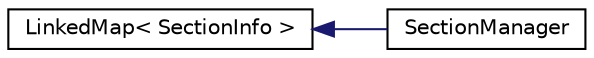 digraph "Graphical Class Hierarchy"
{
 // LATEX_PDF_SIZE
  edge [fontname="Helvetica",fontsize="10",labelfontname="Helvetica",labelfontsize="10"];
  node [fontname="Helvetica",fontsize="10",shape=record];
  rankdir="LR";
  Node0 [label="LinkedMap\< SectionInfo \>",height=0.2,width=0.4,color="black", fillcolor="white", style="filled",URL="$classLinkedMap.html",tooltip=" "];
  Node0 -> Node1 [dir="back",color="midnightblue",fontsize="10",style="solid",fontname="Helvetica"];
  Node1 [label="SectionManager",height=0.2,width=0.4,color="black", fillcolor="white", style="filled",URL="$classSectionManager.html",tooltip="singleton class that owns the list of all sections"];
}
